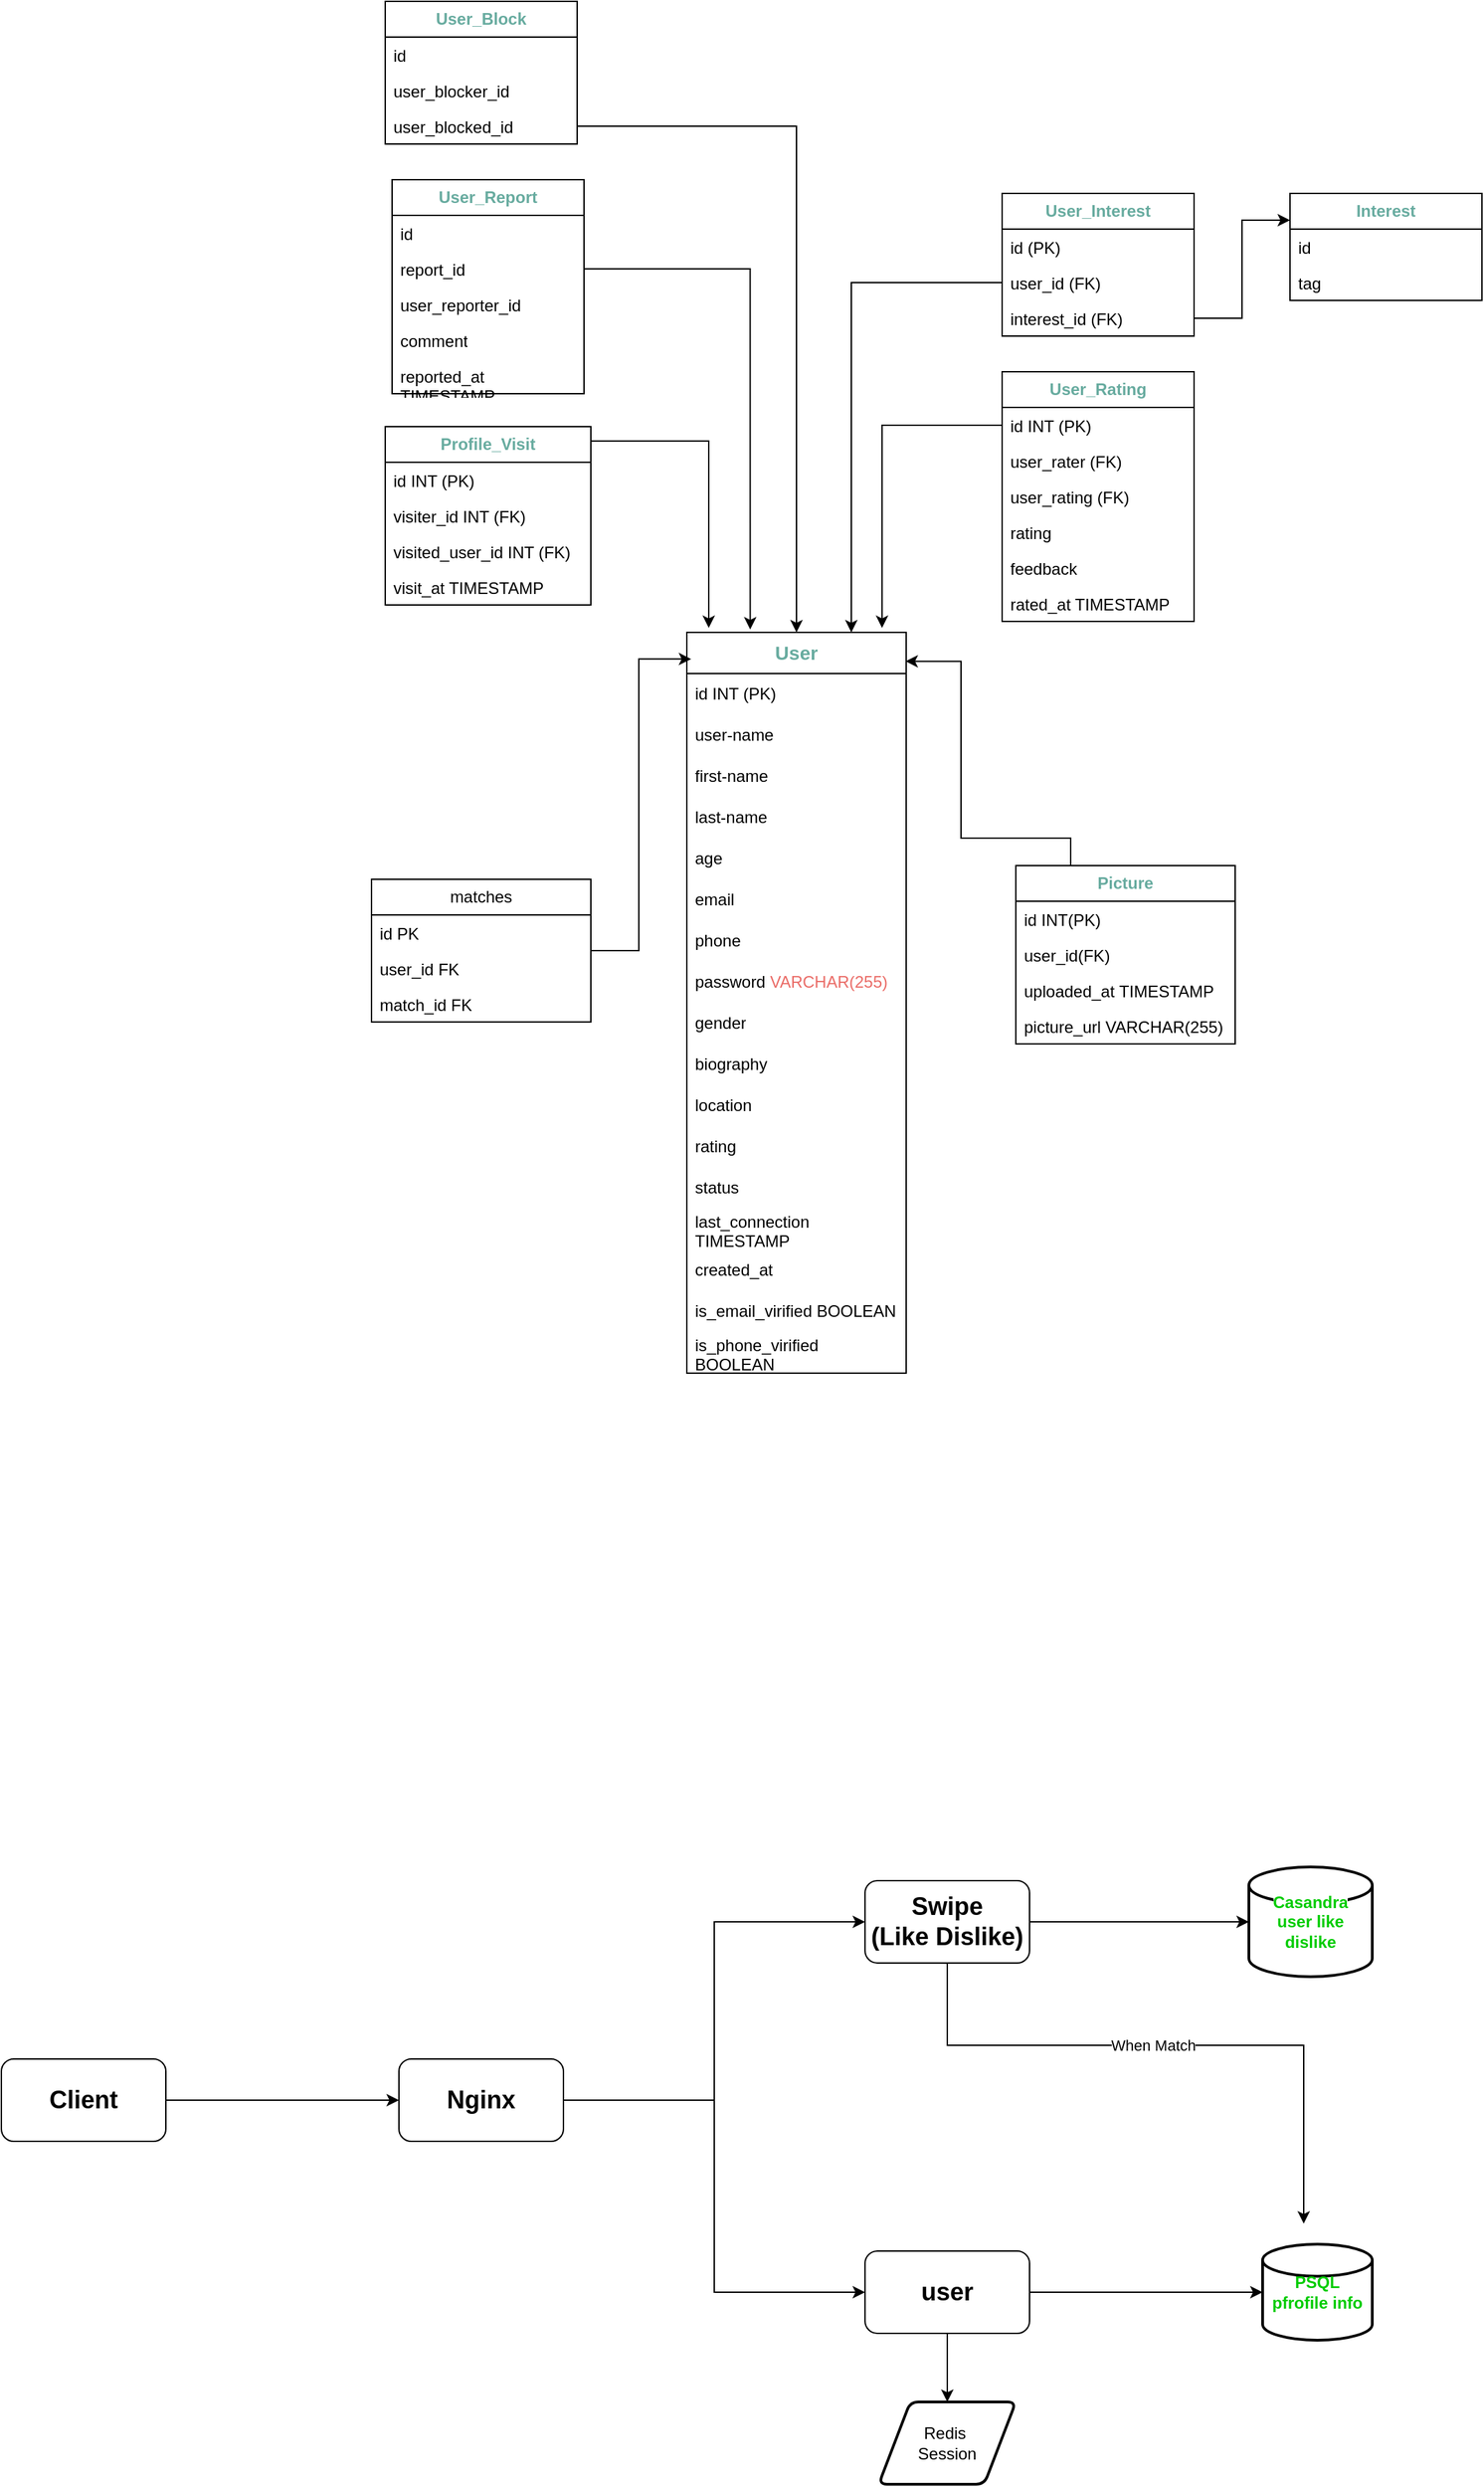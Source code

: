 <mxfile version="25.0.1">
  <diagram name="Page-1" id="eVdUv62iYARE_uF8cFfs">
    <mxGraphModel dx="1104" dy="1186" grid="1" gridSize="10" guides="1" tooltips="1" connect="1" arrows="1" fold="1" page="0" pageScale="1" pageWidth="850" pageHeight="1100" math="0" shadow="0">
      <root>
        <mxCell id="0" />
        <mxCell id="1" parent="0" />
        <mxCell id="evs1OY3JT-VgfaoyZ0mR-4" value="&lt;font color=&quot;#67ab9f&quot; size=&quot;1&quot;&gt;&lt;b style=&quot;font-size: 14px;&quot;&gt;User&lt;/b&gt;&lt;/font&gt;" style="swimlane;fontStyle=0;childLayout=stackLayout;horizontal=1;startSize=30;horizontalStack=0;resizeParent=1;resizeParentMax=0;resizeLast=0;collapsible=1;marginBottom=0;whiteSpace=wrap;html=1;" parent="1" vertex="1">
          <mxGeometry x="350" y="30" width="160" height="540" as="geometry" />
        </mxCell>
        <mxCell id="evs1OY3JT-VgfaoyZ0mR-5" value="id INT (PK)" style="text;strokeColor=none;fillColor=none;align=left;verticalAlign=middle;spacingLeft=4;spacingRight=4;overflow=hidden;points=[[0,0.5],[1,0.5]];portConstraint=eastwest;rotatable=0;whiteSpace=wrap;html=1;" parent="evs1OY3JT-VgfaoyZ0mR-4" vertex="1">
          <mxGeometry y="30" width="160" height="30" as="geometry" />
        </mxCell>
        <mxCell id="evs1OY3JT-VgfaoyZ0mR-6" value="user-name" style="text;strokeColor=none;fillColor=none;align=left;verticalAlign=middle;spacingLeft=4;spacingRight=4;overflow=hidden;points=[[0,0.5],[1,0.5]];portConstraint=eastwest;rotatable=0;whiteSpace=wrap;html=1;" parent="evs1OY3JT-VgfaoyZ0mR-4" vertex="1">
          <mxGeometry y="60" width="160" height="30" as="geometry" />
        </mxCell>
        <mxCell id="evs1OY3JT-VgfaoyZ0mR-7" value="first-name" style="text;strokeColor=none;fillColor=none;align=left;verticalAlign=middle;spacingLeft=4;spacingRight=4;overflow=hidden;points=[[0,0.5],[1,0.5]];portConstraint=eastwest;rotatable=0;whiteSpace=wrap;html=1;" parent="evs1OY3JT-VgfaoyZ0mR-4" vertex="1">
          <mxGeometry y="90" width="160" height="30" as="geometry" />
        </mxCell>
        <mxCell id="evs1OY3JT-VgfaoyZ0mR-11" value="&lt;div&gt;last-name&lt;/div&gt;" style="text;strokeColor=none;fillColor=none;align=left;verticalAlign=middle;spacingLeft=4;spacingRight=4;overflow=hidden;points=[[0,0.5],[1,0.5]];portConstraint=eastwest;rotatable=0;whiteSpace=wrap;html=1;" parent="evs1OY3JT-VgfaoyZ0mR-4" vertex="1">
          <mxGeometry y="120" width="160" height="30" as="geometry" />
        </mxCell>
        <mxCell id="5BoGTxGpTixnjioziIsr-85" value="age" style="text;strokeColor=none;fillColor=none;align=left;verticalAlign=middle;spacingLeft=4;spacingRight=4;overflow=hidden;points=[[0,0.5],[1,0.5]];portConstraint=eastwest;rotatable=0;whiteSpace=wrap;html=1;" parent="evs1OY3JT-VgfaoyZ0mR-4" vertex="1">
          <mxGeometry y="150" width="160" height="30" as="geometry" />
        </mxCell>
        <mxCell id="evs1OY3JT-VgfaoyZ0mR-12" value="email" style="text;strokeColor=none;fillColor=none;align=left;verticalAlign=middle;spacingLeft=4;spacingRight=4;overflow=hidden;points=[[0,0.5],[1,0.5]];portConstraint=eastwest;rotatable=0;whiteSpace=wrap;html=1;" parent="evs1OY3JT-VgfaoyZ0mR-4" vertex="1">
          <mxGeometry y="180" width="160" height="30" as="geometry" />
        </mxCell>
        <mxCell id="evs1OY3JT-VgfaoyZ0mR-13" value="phone" style="text;strokeColor=none;fillColor=none;align=left;verticalAlign=middle;spacingLeft=4;spacingRight=4;overflow=hidden;points=[[0,0.5],[1,0.5]];portConstraint=eastwest;rotatable=0;whiteSpace=wrap;html=1;" parent="evs1OY3JT-VgfaoyZ0mR-4" vertex="1">
          <mxGeometry y="210" width="160" height="30" as="geometry" />
        </mxCell>
        <mxCell id="evs1OY3JT-VgfaoyZ0mR-14" value="password  &lt;font color=&quot;#ea6b66&quot;&gt;VARCHAR(255)&lt;/font&gt;" style="text;strokeColor=none;fillColor=none;align=left;verticalAlign=middle;spacingLeft=4;spacingRight=4;overflow=hidden;points=[[0,0.5],[1,0.5]];portConstraint=eastwest;rotatable=0;whiteSpace=wrap;html=1;" parent="evs1OY3JT-VgfaoyZ0mR-4" vertex="1">
          <mxGeometry y="240" width="160" height="30" as="geometry" />
        </mxCell>
        <mxCell id="evs1OY3JT-VgfaoyZ0mR-15" value="gender" style="text;strokeColor=none;fillColor=none;align=left;verticalAlign=middle;spacingLeft=4;spacingRight=4;overflow=hidden;points=[[0,0.5],[1,0.5]];portConstraint=eastwest;rotatable=0;whiteSpace=wrap;html=1;" parent="evs1OY3JT-VgfaoyZ0mR-4" vertex="1">
          <mxGeometry y="270" width="160" height="30" as="geometry" />
        </mxCell>
        <mxCell id="evs1OY3JT-VgfaoyZ0mR-18" value="biography" style="text;align=left;verticalAlign=middle;spacingLeft=4;spacingRight=4;overflow=hidden;points=[[0,0.5],[1,0.5]];portConstraint=eastwest;rotatable=0;whiteSpace=wrap;html=1;" parent="evs1OY3JT-VgfaoyZ0mR-4" vertex="1">
          <mxGeometry y="300" width="160" height="30" as="geometry" />
        </mxCell>
        <mxCell id="5BoGTxGpTixnjioziIsr-71" value="location" style="text;align=left;verticalAlign=middle;spacingLeft=4;spacingRight=4;overflow=hidden;points=[[0,0.5],[1,0.5]];portConstraint=eastwest;rotatable=0;whiteSpace=wrap;html=1;" parent="evs1OY3JT-VgfaoyZ0mR-4" vertex="1">
          <mxGeometry y="330" width="160" height="30" as="geometry" />
        </mxCell>
        <mxCell id="5BoGTxGpTixnjioziIsr-72" value="rating" style="text;align=left;verticalAlign=middle;spacingLeft=4;spacingRight=4;overflow=hidden;points=[[0,0.5],[1,0.5]];portConstraint=eastwest;rotatable=0;whiteSpace=wrap;html=1;" parent="evs1OY3JT-VgfaoyZ0mR-4" vertex="1">
          <mxGeometry y="360" width="160" height="30" as="geometry" />
        </mxCell>
        <mxCell id="jJqVsMIF7EAtb1-rELfg-19" value="status" style="text;align=left;verticalAlign=middle;spacingLeft=4;spacingRight=4;overflow=hidden;points=[[0,0.5],[1,0.5]];portConstraint=eastwest;rotatable=0;whiteSpace=wrap;html=1;" parent="evs1OY3JT-VgfaoyZ0mR-4" vertex="1">
          <mxGeometry y="390" width="160" height="30" as="geometry" />
        </mxCell>
        <mxCell id="jJqVsMIF7EAtb1-rELfg-20" value="last_connection TIMESTAMP" style="text;align=left;verticalAlign=middle;spacingLeft=4;spacingRight=4;overflow=hidden;points=[[0,0.5],[1,0.5]];portConstraint=eastwest;rotatable=0;whiteSpace=wrap;html=1;" parent="evs1OY3JT-VgfaoyZ0mR-4" vertex="1">
          <mxGeometry y="420" width="160" height="30" as="geometry" />
        </mxCell>
        <mxCell id="jJqVsMIF7EAtb1-rELfg-21" value="created_at" style="text;align=left;verticalAlign=middle;spacingLeft=4;spacingRight=4;overflow=hidden;points=[[0,0.5],[1,0.5]];portConstraint=eastwest;rotatable=0;whiteSpace=wrap;html=1;" parent="evs1OY3JT-VgfaoyZ0mR-4" vertex="1">
          <mxGeometry y="450" width="160" height="30" as="geometry" />
        </mxCell>
        <mxCell id="jJqVsMIF7EAtb1-rELfg-22" value="is_email_virified BOOLEAN" style="text;strokeColor=none;fillColor=none;align=left;verticalAlign=middle;spacingLeft=4;spacingRight=4;overflow=hidden;points=[[0,0.5],[1,0.5]];portConstraint=eastwest;rotatable=0;whiteSpace=wrap;html=1;" parent="evs1OY3JT-VgfaoyZ0mR-4" vertex="1">
          <mxGeometry y="480" width="160" height="30" as="geometry" />
        </mxCell>
        <mxCell id="jJqVsMIF7EAtb1-rELfg-23" value="is_phone_virified BOOLEAN" style="text;strokeColor=none;fillColor=none;align=left;verticalAlign=middle;spacingLeft=4;spacingRight=4;overflow=hidden;points=[[0,0.5],[1,0.5]];portConstraint=eastwest;rotatable=0;whiteSpace=wrap;html=1;" parent="evs1OY3JT-VgfaoyZ0mR-4" vertex="1">
          <mxGeometry y="510" width="160" height="30" as="geometry" />
        </mxCell>
        <mxCell id="evs1OY3JT-VgfaoyZ0mR-22" value="&lt;font color=&quot;#67ab9f&quot;&gt;&lt;b&gt;Picture&lt;/b&gt;&lt;/font&gt;" style="swimlane;fontStyle=0;childLayout=stackLayout;horizontal=1;startSize=26;horizontalStack=0;resizeParent=1;resizeParentMax=0;resizeLast=0;collapsible=1;marginBottom=0;whiteSpace=wrap;html=1;" parent="1" vertex="1">
          <mxGeometry x="590" y="200" width="160" height="130" as="geometry">
            <mxRectangle x="600" y="40" width="80" height="30" as="alternateBounds" />
          </mxGeometry>
        </mxCell>
        <mxCell id="evs1OY3JT-VgfaoyZ0mR-23" value="id INT(PK)" style="text;strokeColor=none;fillColor=none;align=left;verticalAlign=top;spacingLeft=4;spacingRight=4;overflow=hidden;rotatable=0;points=[[0,0.5],[1,0.5]];portConstraint=eastwest;whiteSpace=wrap;html=1;" parent="evs1OY3JT-VgfaoyZ0mR-22" vertex="1">
          <mxGeometry y="26" width="160" height="26" as="geometry" />
        </mxCell>
        <mxCell id="jJqVsMIF7EAtb1-rELfg-14" value="user_id(FK)" style="text;strokeColor=none;fillColor=none;align=left;verticalAlign=top;spacingLeft=4;spacingRight=4;overflow=hidden;rotatable=0;points=[[0,0.5],[1,0.5]];portConstraint=eastwest;whiteSpace=wrap;html=1;" parent="evs1OY3JT-VgfaoyZ0mR-22" vertex="1">
          <mxGeometry y="52" width="160" height="26" as="geometry" />
        </mxCell>
        <mxCell id="jJqVsMIF7EAtb1-rELfg-15" value="uploaded_at&amp;nbsp;&lt;span class=&quot;hljs-type&quot;&gt;TIMESTAMP&lt;/span&gt;" style="text;strokeColor=none;fillColor=none;align=left;verticalAlign=top;spacingLeft=4;spacingRight=4;overflow=hidden;rotatable=0;points=[[0,0.5],[1,0.5]];portConstraint=eastwest;whiteSpace=wrap;html=1;" parent="evs1OY3JT-VgfaoyZ0mR-22" vertex="1">
          <mxGeometry y="78" width="160" height="26" as="geometry" />
        </mxCell>
        <mxCell id="jJqVsMIF7EAtb1-rELfg-16" value="picture_url&amp;nbsp;&lt;span class=&quot;hljs-type&quot;&gt;VARCHAR&lt;/span&gt;(&lt;span class=&quot;hljs-number&quot;&gt;255&lt;/span&gt;)" style="text;strokeColor=none;fillColor=none;align=left;verticalAlign=top;spacingLeft=4;spacingRight=4;overflow=hidden;rotatable=0;points=[[0,0.5],[1,0.5]];portConstraint=eastwest;whiteSpace=wrap;html=1;" parent="evs1OY3JT-VgfaoyZ0mR-22" vertex="1">
          <mxGeometry y="104" width="160" height="26" as="geometry" />
        </mxCell>
        <mxCell id="evs1OY3JT-VgfaoyZ0mR-54" style="edgeStyle=orthogonalEdgeStyle;rounded=0;orthogonalLoop=1;jettySize=auto;html=1;entryX=1;entryY=0.096;entryDx=0;entryDy=0;entryPerimeter=0;" parent="1" edge="1">
          <mxGeometry relative="1" as="geometry">
            <mxPoint x="960.0" y="49.984" as="targetPoint" />
            <Array as="points">
              <mxPoint x="1000" y="241" />
              <mxPoint x="1000" y="50" />
            </Array>
          </mxGeometry>
        </mxCell>
        <mxCell id="7diKV2vT8XM8dw_8oroA-12" style="edgeStyle=orthogonalEdgeStyle;rounded=0;orthogonalLoop=1;jettySize=auto;html=1;entryX=0.1;entryY=-0.006;entryDx=0;entryDy=0;exitX=1;exitY=0.081;exitDx=0;exitDy=0;exitPerimeter=0;entryPerimeter=0;" parent="1" source="7diKV2vT8XM8dw_8oroA-7" target="evs1OY3JT-VgfaoyZ0mR-4" edge="1">
          <mxGeometry relative="1" as="geometry">
            <mxPoint x="120" y="-130" as="sourcePoint" />
          </mxGeometry>
        </mxCell>
        <mxCell id="7diKV2vT8XM8dw_8oroA-7" value="&lt;font color=&quot;#67ab9f&quot;&gt;&lt;b&gt;Profile_Visit&lt;/b&gt;&lt;/font&gt;" style="swimlane;fontStyle=0;childLayout=stackLayout;horizontal=1;startSize=26;fillColor=none;horizontalStack=0;resizeParent=1;resizeParentMax=0;resizeLast=0;collapsible=1;marginBottom=0;whiteSpace=wrap;html=1;" parent="1" vertex="1">
          <mxGeometry x="130" y="-120" width="150" height="130" as="geometry" />
        </mxCell>
        <mxCell id="7diKV2vT8XM8dw_8oroA-8" value=" id &lt;span class=&quot;hljs-type&quot;&gt;INT (PK)&lt;br&gt;&lt;/span&gt;" style="text;strokeColor=none;fillColor=none;align=left;verticalAlign=top;spacingLeft=4;spacingRight=4;overflow=hidden;rotatable=0;points=[[0,0.5],[1,0.5]];portConstraint=eastwest;whiteSpace=wrap;html=1;" parent="7diKV2vT8XM8dw_8oroA-7" vertex="1">
          <mxGeometry y="26" width="150" height="26" as="geometry" />
        </mxCell>
        <mxCell id="7diKV2vT8XM8dw_8oroA-9" value="visiter_id INT (FK)" style="text;strokeColor=none;fillColor=none;align=left;verticalAlign=top;spacingLeft=4;spacingRight=4;overflow=hidden;rotatable=0;points=[[0,0.5],[1,0.5]];portConstraint=eastwest;whiteSpace=wrap;html=1;" parent="7diKV2vT8XM8dw_8oroA-7" vertex="1">
          <mxGeometry y="52" width="150" height="26" as="geometry" />
        </mxCell>
        <mxCell id="7diKV2vT8XM8dw_8oroA-10" value="visited_user_id INT (FK)" style="text;strokeColor=none;fillColor=none;align=left;verticalAlign=top;spacingLeft=4;spacingRight=4;overflow=hidden;rotatable=0;points=[[0,0.5],[1,0.5]];portConstraint=eastwest;whiteSpace=wrap;html=1;" parent="7diKV2vT8XM8dw_8oroA-7" vertex="1">
          <mxGeometry y="78" width="150" height="26" as="geometry" />
        </mxCell>
        <mxCell id="7diKV2vT8XM8dw_8oroA-11" value="visit_at &lt;span class=&quot;hljs-type&quot;&gt;TIMESTAMP&lt;/span&gt;" style="text;strokeColor=none;fillColor=none;align=left;verticalAlign=top;spacingLeft=4;spacingRight=4;overflow=hidden;rotatable=0;points=[[0,0.5],[1,0.5]];portConstraint=eastwest;whiteSpace=wrap;html=1;" parent="7diKV2vT8XM8dw_8oroA-7" vertex="1">
          <mxGeometry y="104" width="150" height="26" as="geometry" />
        </mxCell>
        <mxCell id="5BoGTxGpTixnjioziIsr-53" value="&lt;b&gt;&lt;font color=&quot;#67ab9f&quot;&gt;User_Rating&lt;/font&gt;&lt;/b&gt;" style="swimlane;fontStyle=0;childLayout=stackLayout;horizontal=1;startSize=26;fillColor=none;horizontalStack=0;resizeParent=1;resizeParentMax=0;resizeLast=0;collapsible=1;marginBottom=0;whiteSpace=wrap;html=1;" parent="1" vertex="1">
          <mxGeometry x="580" y="-160" width="140" height="182" as="geometry" />
        </mxCell>
        <mxCell id="5BoGTxGpTixnjioziIsr-54" value="id INT (PK)" style="text;strokeColor=none;fillColor=none;align=left;verticalAlign=top;spacingLeft=4;spacingRight=4;overflow=hidden;rotatable=0;points=[[0,0.5],[1,0.5]];portConstraint=eastwest;whiteSpace=wrap;html=1;" parent="5BoGTxGpTixnjioziIsr-53" vertex="1">
          <mxGeometry y="26" width="140" height="26" as="geometry" />
        </mxCell>
        <mxCell id="5BoGTxGpTixnjioziIsr-57" value="user_rater (FK)" style="text;strokeColor=none;fillColor=none;align=left;verticalAlign=top;spacingLeft=4;spacingRight=4;overflow=hidden;rotatable=0;points=[[0,0.5],[1,0.5]];portConstraint=eastwest;whiteSpace=wrap;html=1;" parent="5BoGTxGpTixnjioziIsr-53" vertex="1">
          <mxGeometry y="52" width="140" height="26" as="geometry" />
        </mxCell>
        <mxCell id="5BoGTxGpTixnjioziIsr-58" value="user_rating (FK)" style="text;strokeColor=none;fillColor=none;align=left;verticalAlign=top;spacingLeft=4;spacingRight=4;overflow=hidden;rotatable=0;points=[[0,0.5],[1,0.5]];portConstraint=eastwest;whiteSpace=wrap;html=1;" parent="5BoGTxGpTixnjioziIsr-53" vertex="1">
          <mxGeometry y="78" width="140" height="26" as="geometry" />
        </mxCell>
        <mxCell id="jJqVsMIF7EAtb1-rELfg-7" value="rating&lt;div&gt;&lt;br&gt;&lt;/div&gt;" style="text;strokeColor=none;fillColor=none;align=left;verticalAlign=top;spacingLeft=4;spacingRight=4;overflow=hidden;rotatable=0;points=[[0,0.5],[1,0.5]];portConstraint=eastwest;whiteSpace=wrap;html=1;" parent="5BoGTxGpTixnjioziIsr-53" vertex="1">
          <mxGeometry y="104" width="140" height="26" as="geometry" />
        </mxCell>
        <mxCell id="jJqVsMIF7EAtb1-rELfg-8" value="&lt;div&gt;feedback&lt;/div&gt;" style="text;strokeColor=none;fillColor=none;align=left;verticalAlign=top;spacingLeft=4;spacingRight=4;overflow=hidden;rotatable=0;points=[[0,0.5],[1,0.5]];portConstraint=eastwest;whiteSpace=wrap;html=1;" parent="5BoGTxGpTixnjioziIsr-53" vertex="1">
          <mxGeometry y="130" width="140" height="26" as="geometry" />
        </mxCell>
        <mxCell id="jJqVsMIF7EAtb1-rELfg-9" value="rated_at TIMESTAMP" style="text;strokeColor=none;fillColor=none;align=left;verticalAlign=top;spacingLeft=4;spacingRight=4;overflow=hidden;rotatable=0;points=[[0,0.5],[1,0.5]];portConstraint=eastwest;whiteSpace=wrap;html=1;" parent="5BoGTxGpTixnjioziIsr-53" vertex="1">
          <mxGeometry y="156" width="140" height="26" as="geometry" />
        </mxCell>
        <mxCell id="5BoGTxGpTixnjioziIsr-61" value="" style="ellipse;whiteSpace=wrap;html=1;align=center;aspect=fixed;fillColor=none;strokeColor=none;resizable=0;perimeter=centerPerimeter;rotatable=0;allowArrows=0;points=[];outlineConnect=1;" parent="1" vertex="1">
          <mxGeometry x="580" y="-60" width="10" height="10" as="geometry" />
        </mxCell>
        <mxCell id="5BoGTxGpTixnjioziIsr-73" value="&lt;b&gt;&lt;font color=&quot;#67ab9f&quot;&gt;Interest&lt;/font&gt;&lt;/b&gt;" style="swimlane;fontStyle=0;childLayout=stackLayout;horizontal=1;startSize=26;fillColor=none;horizontalStack=0;resizeParent=1;resizeParentMax=0;resizeLast=0;collapsible=1;marginBottom=0;whiteSpace=wrap;html=1;" parent="1" vertex="1">
          <mxGeometry x="790" y="-290" width="140" height="78" as="geometry" />
        </mxCell>
        <mxCell id="5BoGTxGpTixnjioziIsr-74" value="id" style="text;strokeColor=none;fillColor=none;align=left;verticalAlign=top;spacingLeft=4;spacingRight=4;overflow=hidden;rotatable=0;points=[[0,0.5],[1,0.5]];portConstraint=eastwest;whiteSpace=wrap;html=1;" parent="5BoGTxGpTixnjioziIsr-73" vertex="1">
          <mxGeometry y="26" width="140" height="26" as="geometry" />
        </mxCell>
        <mxCell id="5BoGTxGpTixnjioziIsr-75" value="tag" style="text;strokeColor=none;fillColor=none;align=left;verticalAlign=top;spacingLeft=4;spacingRight=4;overflow=hidden;rotatable=0;points=[[0,0.5],[1,0.5]];portConstraint=eastwest;whiteSpace=wrap;html=1;" parent="5BoGTxGpTixnjioziIsr-73" vertex="1">
          <mxGeometry y="52" width="140" height="26" as="geometry" />
        </mxCell>
        <mxCell id="5BoGTxGpTixnjioziIsr-77" value="&lt;b&gt;&lt;font color=&quot;#67ab9f&quot;&gt;User_Interest&lt;/font&gt;&lt;/b&gt;" style="swimlane;fontStyle=0;childLayout=stackLayout;horizontal=1;startSize=26;fillColor=none;horizontalStack=0;resizeParent=1;resizeParentMax=0;resizeLast=0;collapsible=1;marginBottom=0;whiteSpace=wrap;html=1;" parent="1" vertex="1">
          <mxGeometry x="580" y="-290" width="140" height="104" as="geometry" />
        </mxCell>
        <mxCell id="5BoGTxGpTixnjioziIsr-78" value="id (PK)" style="text;strokeColor=none;fillColor=none;align=left;verticalAlign=top;spacingLeft=4;spacingRight=4;overflow=hidden;rotatable=0;points=[[0,0.5],[1,0.5]];portConstraint=eastwest;whiteSpace=wrap;html=1;" parent="5BoGTxGpTixnjioziIsr-77" vertex="1">
          <mxGeometry y="26" width="140" height="26" as="geometry" />
        </mxCell>
        <mxCell id="5BoGTxGpTixnjioziIsr-79" value="user_id (FK)" style="text;strokeColor=none;fillColor=none;align=left;verticalAlign=top;spacingLeft=4;spacingRight=4;overflow=hidden;rotatable=0;points=[[0,0.5],[1,0.5]];portConstraint=eastwest;whiteSpace=wrap;html=1;" parent="5BoGTxGpTixnjioziIsr-77" vertex="1">
          <mxGeometry y="52" width="140" height="26" as="geometry" />
        </mxCell>
        <mxCell id="5BoGTxGpTixnjioziIsr-80" value="interest_id (FK)" style="text;strokeColor=none;fillColor=none;align=left;verticalAlign=top;spacingLeft=4;spacingRight=4;overflow=hidden;rotatable=0;points=[[0,0.5],[1,0.5]];portConstraint=eastwest;whiteSpace=wrap;html=1;" parent="5BoGTxGpTixnjioziIsr-77" vertex="1">
          <mxGeometry y="78" width="140" height="26" as="geometry" />
        </mxCell>
        <mxCell id="5BoGTxGpTixnjioziIsr-82" style="edgeStyle=orthogonalEdgeStyle;rounded=0;orthogonalLoop=1;jettySize=auto;html=1;entryX=0;entryY=0.25;entryDx=0;entryDy=0;" parent="1" source="5BoGTxGpTixnjioziIsr-80" target="5BoGTxGpTixnjioziIsr-73" edge="1">
          <mxGeometry relative="1" as="geometry" />
        </mxCell>
        <mxCell id="5BoGTxGpTixnjioziIsr-84" style="edgeStyle=orthogonalEdgeStyle;rounded=0;orthogonalLoop=1;jettySize=auto;html=1;entryX=0.75;entryY=0;entryDx=0;entryDy=0;" parent="1" source="5BoGTxGpTixnjioziIsr-79" target="evs1OY3JT-VgfaoyZ0mR-4" edge="1">
          <mxGeometry relative="1" as="geometry" />
        </mxCell>
        <mxCell id="5BoGTxGpTixnjioziIsr-96" value="&lt;b&gt;&lt;font color=&quot;#67ab9f&quot;&gt;User_Report&lt;/font&gt;&lt;/b&gt;" style="swimlane;fontStyle=0;childLayout=stackLayout;horizontal=1;startSize=26;fillColor=none;horizontalStack=0;resizeParent=1;resizeParentMax=0;resizeLast=0;collapsible=1;marginBottom=0;whiteSpace=wrap;html=1;" parent="1" vertex="1">
          <mxGeometry x="135" y="-300" width="140" height="156" as="geometry" />
        </mxCell>
        <mxCell id="5BoGTxGpTixnjioziIsr-97" value="id" style="text;strokeColor=none;fillColor=none;align=left;verticalAlign=top;spacingLeft=4;spacingRight=4;overflow=hidden;rotatable=0;points=[[0,0.5],[1,0.5]];portConstraint=eastwest;whiteSpace=wrap;html=1;" parent="5BoGTxGpTixnjioziIsr-96" vertex="1">
          <mxGeometry y="26" width="140" height="26" as="geometry" />
        </mxCell>
        <mxCell id="5BoGTxGpTixnjioziIsr-101" value="report_id" style="text;strokeColor=none;fillColor=none;align=left;verticalAlign=top;spacingLeft=4;spacingRight=4;overflow=hidden;rotatable=0;points=[[0,0.5],[1,0.5]];portConstraint=eastwest;whiteSpace=wrap;html=1;" parent="5BoGTxGpTixnjioziIsr-96" vertex="1">
          <mxGeometry y="52" width="140" height="26" as="geometry" />
        </mxCell>
        <mxCell id="5BoGTxGpTixnjioziIsr-98" value="user_reporter_id" style="text;strokeColor=none;fillColor=none;align=left;verticalAlign=top;spacingLeft=4;spacingRight=4;overflow=hidden;rotatable=0;points=[[0,0.5],[1,0.5]];portConstraint=eastwest;whiteSpace=wrap;html=1;" parent="5BoGTxGpTixnjioziIsr-96" vertex="1">
          <mxGeometry y="78" width="140" height="26" as="geometry" />
        </mxCell>
        <mxCell id="jJqVsMIF7EAtb1-rELfg-2" value="comment" style="text;strokeColor=none;fillColor=none;align=left;verticalAlign=top;spacingLeft=4;spacingRight=4;overflow=hidden;rotatable=0;points=[[0,0.5],[1,0.5]];portConstraint=eastwest;whiteSpace=wrap;html=1;" parent="5BoGTxGpTixnjioziIsr-96" vertex="1">
          <mxGeometry y="104" width="140" height="26" as="geometry" />
        </mxCell>
        <mxCell id="jJqVsMIF7EAtb1-rELfg-4" value="reported_at TIMESTAMP" style="text;strokeColor=none;fillColor=none;align=left;verticalAlign=top;spacingLeft=4;spacingRight=4;overflow=hidden;rotatable=0;points=[[0,0.5],[1,0.5]];portConstraint=eastwest;whiteSpace=wrap;html=1;" parent="5BoGTxGpTixnjioziIsr-96" vertex="1">
          <mxGeometry y="130" width="140" height="26" as="geometry" />
        </mxCell>
        <mxCell id="5BoGTxGpTixnjioziIsr-111" value="&lt;font color=&quot;#67ab9f&quot;&gt;&lt;b&gt;User_Block&lt;/b&gt;&lt;/font&gt;" style="swimlane;fontStyle=0;childLayout=stackLayout;horizontal=1;startSize=26;fillColor=none;horizontalStack=0;resizeParent=1;resizeParentMax=0;resizeLast=0;collapsible=1;marginBottom=0;whiteSpace=wrap;html=1;" parent="1" vertex="1">
          <mxGeometry x="130" y="-430" width="140" height="104" as="geometry" />
        </mxCell>
        <mxCell id="5BoGTxGpTixnjioziIsr-112" value="id" style="text;strokeColor=none;fillColor=none;align=left;verticalAlign=top;spacingLeft=4;spacingRight=4;overflow=hidden;rotatable=0;points=[[0,0.5],[1,0.5]];portConstraint=eastwest;whiteSpace=wrap;html=1;" parent="5BoGTxGpTixnjioziIsr-111" vertex="1">
          <mxGeometry y="26" width="140" height="26" as="geometry" />
        </mxCell>
        <mxCell id="5BoGTxGpTixnjioziIsr-113" value="user_blocker_id" style="text;strokeColor=none;fillColor=none;align=left;verticalAlign=top;spacingLeft=4;spacingRight=4;overflow=hidden;rotatable=0;points=[[0,0.5],[1,0.5]];portConstraint=eastwest;whiteSpace=wrap;html=1;" parent="5BoGTxGpTixnjioziIsr-111" vertex="1">
          <mxGeometry y="52" width="140" height="26" as="geometry" />
        </mxCell>
        <mxCell id="5BoGTxGpTixnjioziIsr-114" value="user_blocked_id" style="text;strokeColor=none;fillColor=none;align=left;verticalAlign=top;spacingLeft=4;spacingRight=4;overflow=hidden;rotatable=0;points=[[0,0.5],[1,0.5]];portConstraint=eastwest;whiteSpace=wrap;html=1;" parent="5BoGTxGpTixnjioziIsr-111" vertex="1">
          <mxGeometry y="78" width="140" height="26" as="geometry" />
        </mxCell>
        <mxCell id="5BoGTxGpTixnjioziIsr-115" style="edgeStyle=orthogonalEdgeStyle;rounded=0;orthogonalLoop=1;jettySize=auto;html=1;entryX=0.5;entryY=0;entryDx=0;entryDy=0;" parent="1" source="5BoGTxGpTixnjioziIsr-114" target="evs1OY3JT-VgfaoyZ0mR-4" edge="1">
          <mxGeometry relative="1" as="geometry" />
        </mxCell>
        <mxCell id="XwhQH8dP4dRH639GzSMT-12" style="edgeStyle=orthogonalEdgeStyle;rounded=0;orthogonalLoop=1;jettySize=auto;html=1;entryX=0;entryY=0.5;entryDx=0;entryDy=0;" parent="1" source="XwhQH8dP4dRH639GzSMT-9" target="XwhQH8dP4dRH639GzSMT-10" edge="1">
          <mxGeometry relative="1" as="geometry" />
        </mxCell>
        <mxCell id="XwhQH8dP4dRH639GzSMT-9" value="&lt;b&gt;&lt;font style=&quot;font-size: 18px;&quot;&gt;Client&lt;/font&gt;&lt;/b&gt;" style="rounded=1;whiteSpace=wrap;html=1;" parent="1" vertex="1">
          <mxGeometry x="-150" y="1070" width="120" height="60" as="geometry" />
        </mxCell>
        <mxCell id="XwhQH8dP4dRH639GzSMT-15" style="edgeStyle=orthogonalEdgeStyle;rounded=0;orthogonalLoop=1;jettySize=auto;html=1;entryX=0;entryY=0.5;entryDx=0;entryDy=0;" parent="1" source="XwhQH8dP4dRH639GzSMT-10" target="XwhQH8dP4dRH639GzSMT-11" edge="1">
          <mxGeometry relative="1" as="geometry" />
        </mxCell>
        <mxCell id="XwhQH8dP4dRH639GzSMT-22" style="edgeStyle=orthogonalEdgeStyle;rounded=0;orthogonalLoop=1;jettySize=auto;html=1;entryX=0;entryY=0.5;entryDx=0;entryDy=0;" parent="1" source="XwhQH8dP4dRH639GzSMT-10" target="XwhQH8dP4dRH639GzSMT-21" edge="1">
          <mxGeometry relative="1" as="geometry" />
        </mxCell>
        <mxCell id="XwhQH8dP4dRH639GzSMT-10" value="&lt;span style=&quot;font-size: 18px;&quot;&gt;&lt;b&gt;Nginx&lt;/b&gt;&lt;/span&gt;" style="rounded=1;whiteSpace=wrap;html=1;" parent="1" vertex="1">
          <mxGeometry x="140" y="1070" width="120" height="60" as="geometry" />
        </mxCell>
        <mxCell id="XwhQH8dP4dRH639GzSMT-20" style="edgeStyle=orthogonalEdgeStyle;rounded=0;orthogonalLoop=1;jettySize=auto;html=1;" parent="1" source="XwhQH8dP4dRH639GzSMT-11" target="XwhQH8dP4dRH639GzSMT-19" edge="1">
          <mxGeometry relative="1" as="geometry" />
        </mxCell>
        <mxCell id="XwhQH8dP4dRH639GzSMT-11" value="&lt;span style=&quot;font-size: 18px;&quot;&gt;&lt;b&gt;user&lt;/b&gt;&lt;/span&gt;" style="rounded=1;whiteSpace=wrap;html=1;" parent="1" vertex="1">
          <mxGeometry x="480" y="1210" width="120" height="60" as="geometry" />
        </mxCell>
        <mxCell id="XwhQH8dP4dRH639GzSMT-13" value="&lt;b style=&quot;&quot;&gt;&lt;font color=&quot;#00cc00&quot;&gt;PSQL&lt;/font&gt;&lt;/b&gt;&lt;div&gt;&lt;b style=&quot;&quot;&gt;&lt;font color=&quot;#00cc00&quot;&gt;pfrofile info&lt;/font&gt;&lt;/b&gt;&lt;/div&gt;" style="strokeWidth=2;html=1;shape=mxgraph.flowchart.database;whiteSpace=wrap;" parent="1" vertex="1">
          <mxGeometry x="770" y="1205" width="80" height="70" as="geometry" />
        </mxCell>
        <mxCell id="XwhQH8dP4dRH639GzSMT-14" style="edgeStyle=orthogonalEdgeStyle;rounded=0;orthogonalLoop=1;jettySize=auto;html=1;entryX=0;entryY=0.5;entryDx=0;entryDy=0;entryPerimeter=0;" parent="1" source="XwhQH8dP4dRH639GzSMT-11" target="XwhQH8dP4dRH639GzSMT-13" edge="1">
          <mxGeometry relative="1" as="geometry" />
        </mxCell>
        <mxCell id="XwhQH8dP4dRH639GzSMT-19" value="Redis&amp;nbsp;&lt;div&gt;Session&lt;/div&gt;" style="shape=parallelogram;html=1;strokeWidth=2;perimeter=parallelogramPerimeter;whiteSpace=wrap;rounded=1;arcSize=12;size=0.23;" parent="1" vertex="1">
          <mxGeometry x="490" y="1320" width="100" height="60" as="geometry" />
        </mxCell>
        <mxCell id="XwhQH8dP4dRH639GzSMT-24" style="edgeStyle=orthogonalEdgeStyle;rounded=0;orthogonalLoop=1;jettySize=auto;html=1;" parent="1" source="XwhQH8dP4dRH639GzSMT-21" target="XwhQH8dP4dRH639GzSMT-23" edge="1">
          <mxGeometry relative="1" as="geometry" />
        </mxCell>
        <mxCell id="XwhQH8dP4dRH639GzSMT-21" value="&lt;span style=&quot;font-size: 18px;&quot;&gt;&lt;b&gt;Swipe&lt;/b&gt;&lt;/span&gt;&lt;div&gt;&lt;span style=&quot;font-size: 18px;&quot;&gt;&lt;b&gt;(Like Dislike)&lt;/b&gt;&lt;/span&gt;&lt;/div&gt;" style="rounded=1;whiteSpace=wrap;html=1;" parent="1" vertex="1">
          <mxGeometry x="480" y="940" width="120" height="60" as="geometry" />
        </mxCell>
        <mxCell id="XwhQH8dP4dRH639GzSMT-23" value="&lt;font style=&quot;forced-color-adjust: none; font-family: Helvetica; font-size: 12px; font-style: normal; font-variant-ligatures: normal; font-variant-caps: normal; font-weight: 400; letter-spacing: normal; orphans: 2; text-align: center; text-indent: 0px; text-transform: none; widows: 2; word-spacing: 0px; -webkit-text-stroke-width: 0px; white-space: normal; background-color: rgb(255, 255, 255); text-decoration-thickness: initial; text-decoration-style: initial; text-decoration-color: initial;&quot; color=&quot;#00cc00&quot;&gt;&lt;b style=&quot;forced-color-adjust: none;&quot;&gt;Casandra&lt;/b&gt;&lt;/font&gt;&lt;div style=&quot;forced-color-adjust: none; color: rgb(0, 0, 0); font-family: Helvetica; font-size: 12px; font-style: normal; font-variant-ligatures: normal; font-variant-caps: normal; font-weight: 400; letter-spacing: normal; orphans: 2; text-align: center; text-indent: 0px; text-transform: none; widows: 2; word-spacing: 0px; -webkit-text-stroke-width: 0px; white-space: normal; background-color: rgb(255, 255, 255); text-decoration-thickness: initial; text-decoration-style: initial; text-decoration-color: initial;&quot;&gt;&lt;font style=&quot;forced-color-adjust: none;&quot; color=&quot;#00cc00&quot;&gt;&lt;b style=&quot;forced-color-adjust: none;&quot;&gt;user like&lt;/b&gt;&lt;/font&gt;&lt;/div&gt;&lt;div style=&quot;forced-color-adjust: none; color: rgb(0, 0, 0); font-family: Helvetica; font-size: 12px; font-style: normal; font-variant-ligatures: normal; font-variant-caps: normal; font-weight: 400; letter-spacing: normal; orphans: 2; text-align: center; text-indent: 0px; text-transform: none; widows: 2; word-spacing: 0px; -webkit-text-stroke-width: 0px; white-space: normal; background-color: rgb(255, 255, 255); text-decoration-thickness: initial; text-decoration-style: initial; text-decoration-color: initial;&quot;&gt;&lt;font style=&quot;forced-color-adjust: none;&quot; color=&quot;#00cc00&quot;&gt;&lt;b style=&quot;forced-color-adjust: none;&quot;&gt;dislike&lt;/b&gt;&lt;/font&gt;&lt;/div&gt;" style="strokeWidth=2;html=1;shape=mxgraph.flowchart.database;whiteSpace=wrap;" parent="1" vertex="1">
          <mxGeometry x="760" y="930" width="90" height="80" as="geometry" />
        </mxCell>
        <mxCell id="XwhQH8dP4dRH639GzSMT-32" style="edgeStyle=orthogonalEdgeStyle;rounded=0;orthogonalLoop=1;jettySize=auto;html=1;exitX=0.444;exitY=1.001;exitDx=0;exitDy=0;exitPerimeter=0;" parent="1" source="XwhQH8dP4dRH639GzSMT-21" edge="1">
          <mxGeometry relative="1" as="geometry">
            <Array as="points">
              <mxPoint x="540" y="1000" />
              <mxPoint x="540" y="1060" />
              <mxPoint x="800" y="1060" />
            </Array>
            <mxPoint x="540" y="1030" as="sourcePoint" />
            <mxPoint x="800" y="1190" as="targetPoint" />
          </mxGeometry>
        </mxCell>
        <mxCell id="XwhQH8dP4dRH639GzSMT-33" value="When Match" style="edgeLabel;html=1;align=center;verticalAlign=middle;resizable=0;points=[];" parent="XwhQH8dP4dRH639GzSMT-32" vertex="1" connectable="0">
          <mxGeometry x="0.453" relative="1" as="geometry">
            <mxPoint x="-110" y="-5" as="offset" />
          </mxGeometry>
        </mxCell>
        <mxCell id="jJqVsMIF7EAtb1-rELfg-6" style="edgeStyle=orthogonalEdgeStyle;rounded=0;orthogonalLoop=1;jettySize=auto;html=1;entryX=0.289;entryY=-0.004;entryDx=0;entryDy=0;entryPerimeter=0;" parent="1" source="5BoGTxGpTixnjioziIsr-101" target="evs1OY3JT-VgfaoyZ0mR-4" edge="1">
          <mxGeometry relative="1" as="geometry" />
        </mxCell>
        <mxCell id="jJqVsMIF7EAtb1-rELfg-10" style="edgeStyle=orthogonalEdgeStyle;rounded=0;orthogonalLoop=1;jettySize=auto;html=1;entryX=0.89;entryY=-0.006;entryDx=0;entryDy=0;entryPerimeter=0;" parent="1" source="5BoGTxGpTixnjioziIsr-54" target="evs1OY3JT-VgfaoyZ0mR-4" edge="1">
          <mxGeometry relative="1" as="geometry" />
        </mxCell>
        <mxCell id="jJqVsMIF7EAtb1-rELfg-11" style="edgeStyle=orthogonalEdgeStyle;rounded=0;orthogonalLoop=1;jettySize=auto;html=1;entryX=0.997;entryY=0.039;entryDx=0;entryDy=0;entryPerimeter=0;exitX=0.25;exitY=0;exitDx=0;exitDy=0;" parent="1" source="evs1OY3JT-VgfaoyZ0mR-22" target="evs1OY3JT-VgfaoyZ0mR-4" edge="1">
          <mxGeometry relative="1" as="geometry" />
        </mxCell>
        <mxCell id="6yQNj--mbOkLVeeZLDiX-2" value="matches" style="swimlane;fontStyle=0;childLayout=stackLayout;horizontal=1;startSize=26;fillColor=none;horizontalStack=0;resizeParent=1;resizeParentMax=0;resizeLast=0;collapsible=1;marginBottom=0;whiteSpace=wrap;html=1;" vertex="1" parent="1">
          <mxGeometry x="120" y="210" width="160" height="104" as="geometry" />
        </mxCell>
        <mxCell id="6yQNj--mbOkLVeeZLDiX-3" value="id PK" style="text;strokeColor=none;fillColor=none;align=left;verticalAlign=top;spacingLeft=4;spacingRight=4;overflow=hidden;rotatable=0;points=[[0,0.5],[1,0.5]];portConstraint=eastwest;whiteSpace=wrap;html=1;" vertex="1" parent="6yQNj--mbOkLVeeZLDiX-2">
          <mxGeometry y="26" width="160" height="26" as="geometry" />
        </mxCell>
        <mxCell id="6yQNj--mbOkLVeeZLDiX-4" value="user_id FK" style="text;strokeColor=none;fillColor=none;align=left;verticalAlign=top;spacingLeft=4;spacingRight=4;overflow=hidden;rotatable=0;points=[[0,0.5],[1,0.5]];portConstraint=eastwest;whiteSpace=wrap;html=1;" vertex="1" parent="6yQNj--mbOkLVeeZLDiX-2">
          <mxGeometry y="52" width="160" height="26" as="geometry" />
        </mxCell>
        <mxCell id="6yQNj--mbOkLVeeZLDiX-5" value="match_id FK" style="text;strokeColor=none;fillColor=none;align=left;verticalAlign=top;spacingLeft=4;spacingRight=4;overflow=hidden;rotatable=0;points=[[0,0.5],[1,0.5]];portConstraint=eastwest;whiteSpace=wrap;html=1;" vertex="1" parent="6yQNj--mbOkLVeeZLDiX-2">
          <mxGeometry y="78" width="160" height="26" as="geometry" />
        </mxCell>
        <mxCell id="6yQNj--mbOkLVeeZLDiX-6" style="edgeStyle=orthogonalEdgeStyle;rounded=0;orthogonalLoop=1;jettySize=auto;html=1;entryX=0.02;entryY=0.036;entryDx=0;entryDy=0;entryPerimeter=0;" edge="1" parent="1" source="6yQNj--mbOkLVeeZLDiX-2" target="evs1OY3JT-VgfaoyZ0mR-4">
          <mxGeometry relative="1" as="geometry" />
        </mxCell>
      </root>
    </mxGraphModel>
  </diagram>
</mxfile>
